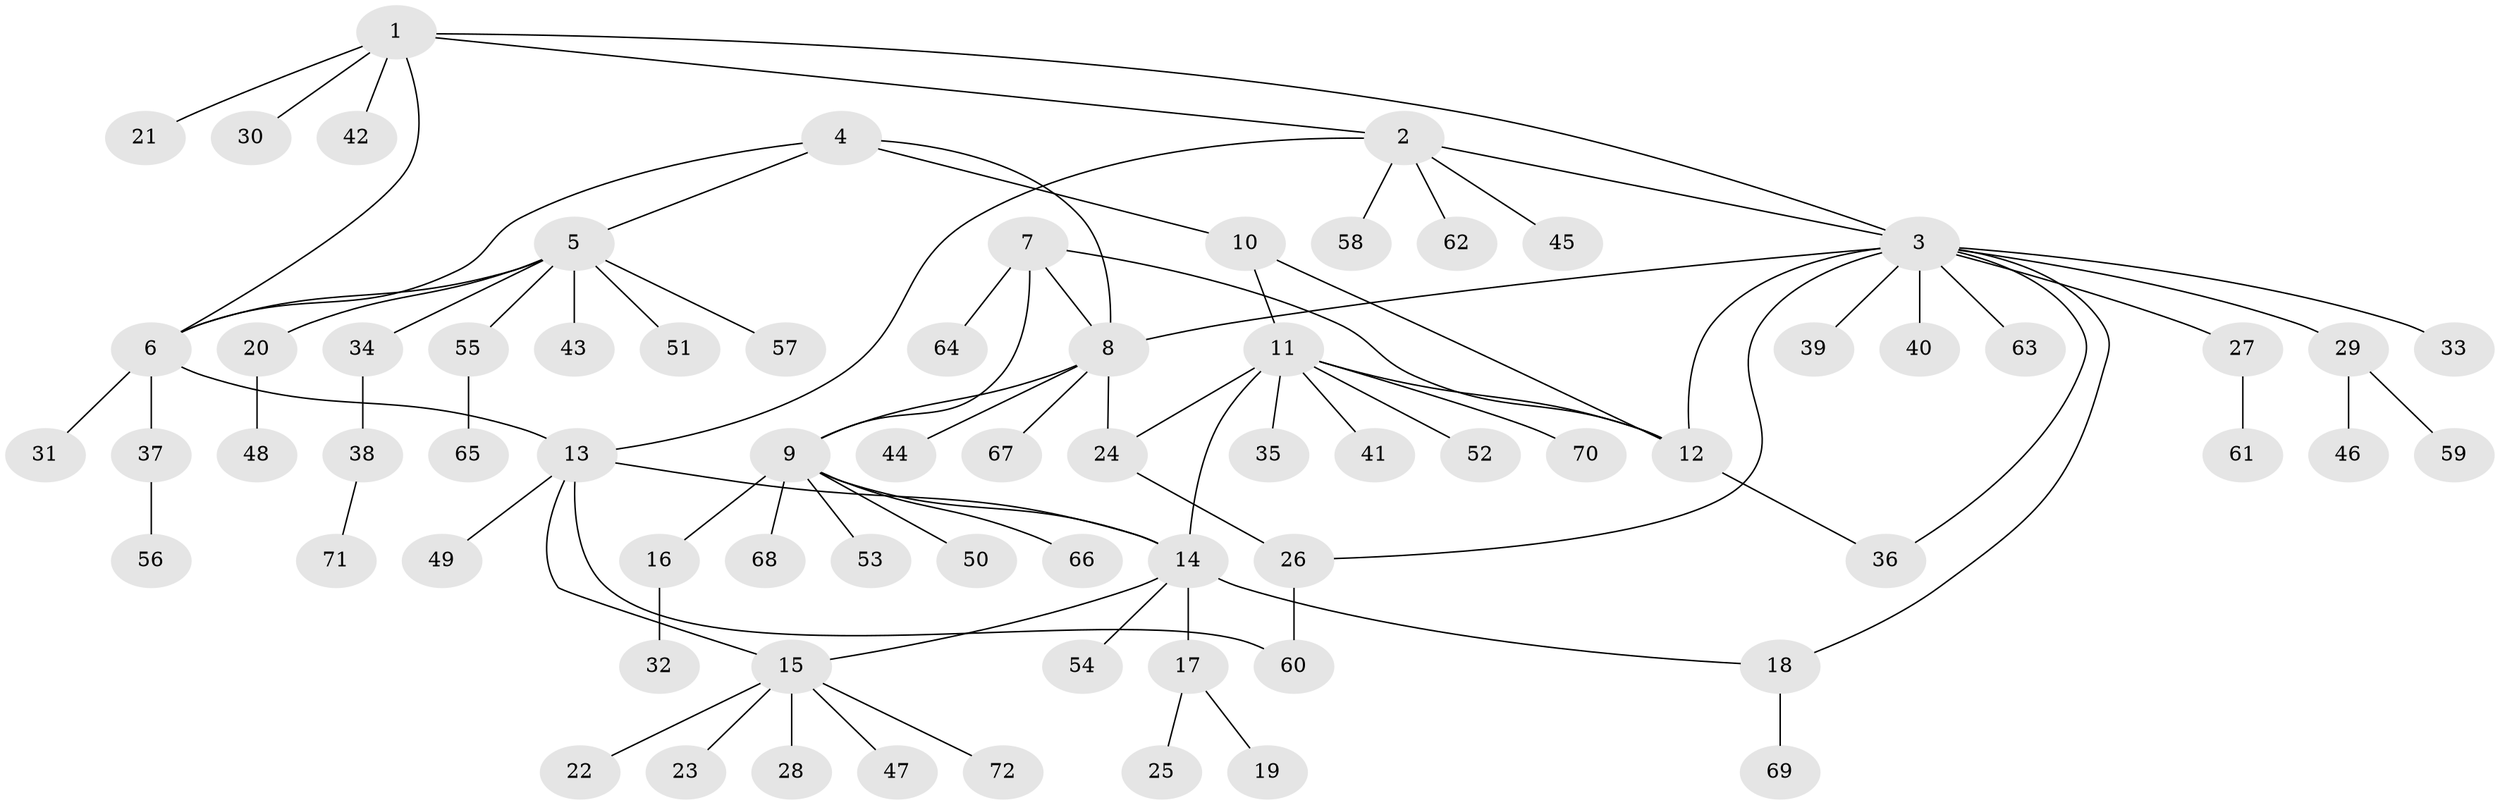 // coarse degree distribution, {12: 0.027777777777777776, 13: 0.027777777777777776, 4: 0.027777777777777776, 1: 0.7777777777777778, 3: 0.1111111111111111, 11: 0.027777777777777776}
// Generated by graph-tools (version 1.1) at 2025/58/03/04/25 21:58:37]
// undirected, 72 vertices, 87 edges
graph export_dot {
graph [start="1"]
  node [color=gray90,style=filled];
  1;
  2;
  3;
  4;
  5;
  6;
  7;
  8;
  9;
  10;
  11;
  12;
  13;
  14;
  15;
  16;
  17;
  18;
  19;
  20;
  21;
  22;
  23;
  24;
  25;
  26;
  27;
  28;
  29;
  30;
  31;
  32;
  33;
  34;
  35;
  36;
  37;
  38;
  39;
  40;
  41;
  42;
  43;
  44;
  45;
  46;
  47;
  48;
  49;
  50;
  51;
  52;
  53;
  54;
  55;
  56;
  57;
  58;
  59;
  60;
  61;
  62;
  63;
  64;
  65;
  66;
  67;
  68;
  69;
  70;
  71;
  72;
  1 -- 2;
  1 -- 3;
  1 -- 6;
  1 -- 21;
  1 -- 30;
  1 -- 42;
  2 -- 3;
  2 -- 13;
  2 -- 45;
  2 -- 58;
  2 -- 62;
  3 -- 8;
  3 -- 12;
  3 -- 18;
  3 -- 26;
  3 -- 27;
  3 -- 29;
  3 -- 33;
  3 -- 36;
  3 -- 39;
  3 -- 40;
  3 -- 63;
  4 -- 5;
  4 -- 6;
  4 -- 8;
  4 -- 10;
  5 -- 6;
  5 -- 20;
  5 -- 34;
  5 -- 43;
  5 -- 51;
  5 -- 55;
  5 -- 57;
  6 -- 13;
  6 -- 31;
  6 -- 37;
  7 -- 8;
  7 -- 9;
  7 -- 12;
  7 -- 64;
  8 -- 9;
  8 -- 24;
  8 -- 44;
  8 -- 67;
  9 -- 14;
  9 -- 16;
  9 -- 50;
  9 -- 53;
  9 -- 66;
  9 -- 68;
  10 -- 11;
  10 -- 12;
  11 -- 12;
  11 -- 14;
  11 -- 24;
  11 -- 35;
  11 -- 41;
  11 -- 52;
  11 -- 70;
  12 -- 36;
  13 -- 14;
  13 -- 15;
  13 -- 49;
  13 -- 60;
  14 -- 15;
  14 -- 17;
  14 -- 18;
  14 -- 54;
  15 -- 22;
  15 -- 23;
  15 -- 28;
  15 -- 47;
  15 -- 72;
  16 -- 32;
  17 -- 19;
  17 -- 25;
  18 -- 69;
  20 -- 48;
  24 -- 26;
  26 -- 60;
  27 -- 61;
  29 -- 46;
  29 -- 59;
  34 -- 38;
  37 -- 56;
  38 -- 71;
  55 -- 65;
}
